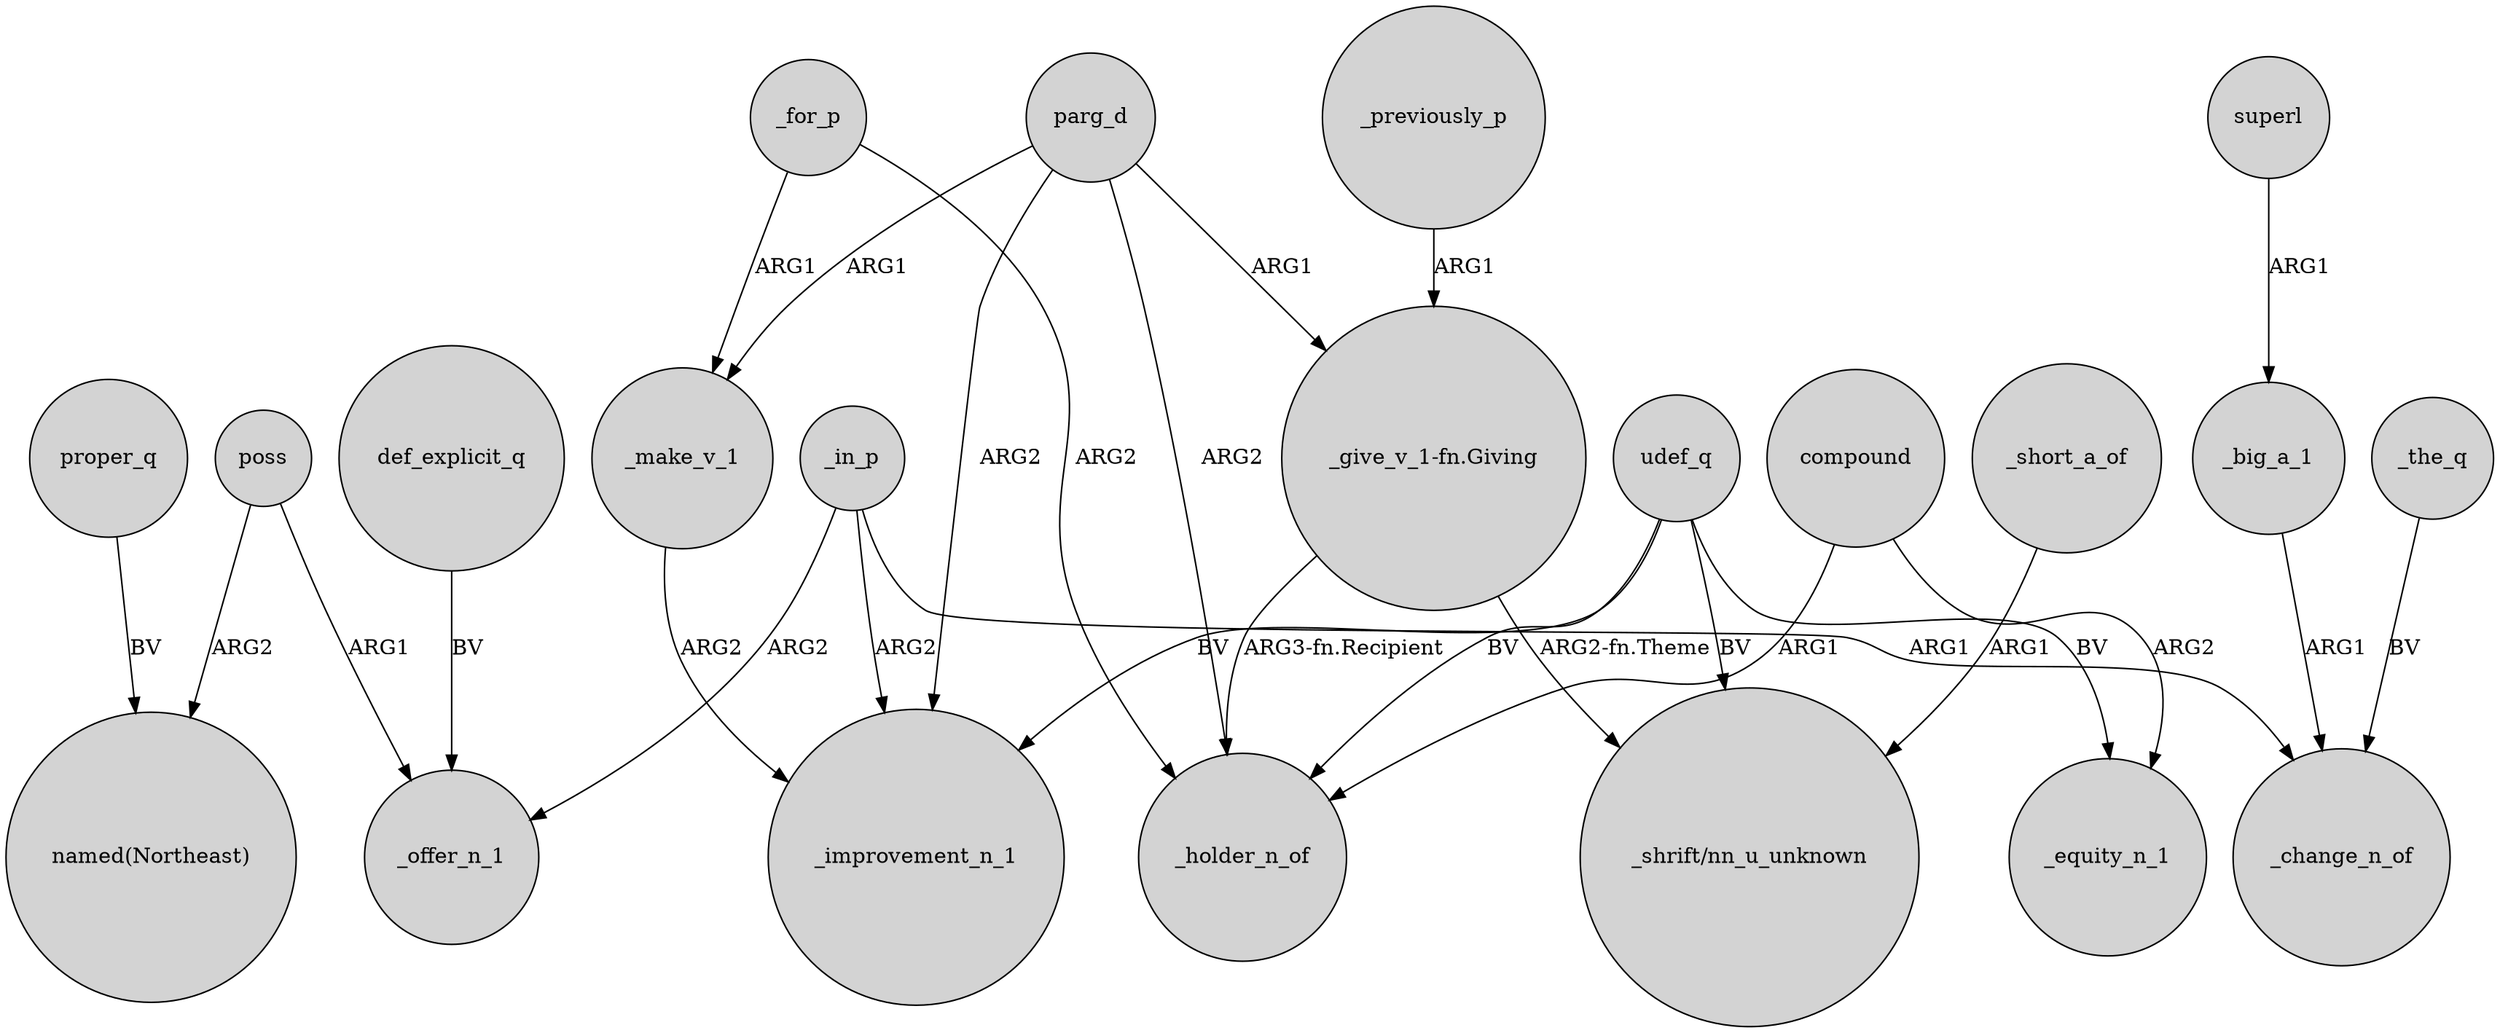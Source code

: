 digraph {
	node [shape=circle style=filled]
	poss -> "named(Northeast)" [label=ARG2]
	parg_d -> _improvement_n_1 [label=ARG2]
	_short_a_of -> "_shrift/nn_u_unknown" [label=ARG1]
	_for_p -> _holder_n_of [label=ARG2]
	poss -> _offer_n_1 [label=ARG1]
	parg_d -> _holder_n_of [label=ARG2]
	_for_p -> _make_v_1 [label=ARG1]
	_make_v_1 -> _improvement_n_1 [label=ARG2]
	_previously_p -> "_give_v_1-fn.Giving" [label=ARG1]
	_big_a_1 -> _change_n_of [label=ARG1]
	compound -> _holder_n_of [label=ARG1]
	compound -> _equity_n_1 [label=ARG2]
	_in_p -> _improvement_n_1 [label=ARG2]
	_in_p -> _change_n_of [label=ARG1]
	"_give_v_1-fn.Giving" -> "_shrift/nn_u_unknown" [label="ARG2-fn.Theme"]
	udef_q -> _equity_n_1 [label=BV]
	udef_q -> _holder_n_of [label=BV]
	_in_p -> _offer_n_1 [label=ARG2]
	"_give_v_1-fn.Giving" -> _holder_n_of [label="ARG3-fn.Recipient"]
	_the_q -> _change_n_of [label=BV]
	def_explicit_q -> _offer_n_1 [label=BV]
	parg_d -> _make_v_1 [label=ARG1]
	udef_q -> _improvement_n_1 [label=BV]
	proper_q -> "named(Northeast)" [label=BV]
	udef_q -> "_shrift/nn_u_unknown" [label=BV]
	superl -> _big_a_1 [label=ARG1]
	parg_d -> "_give_v_1-fn.Giving" [label=ARG1]
}
